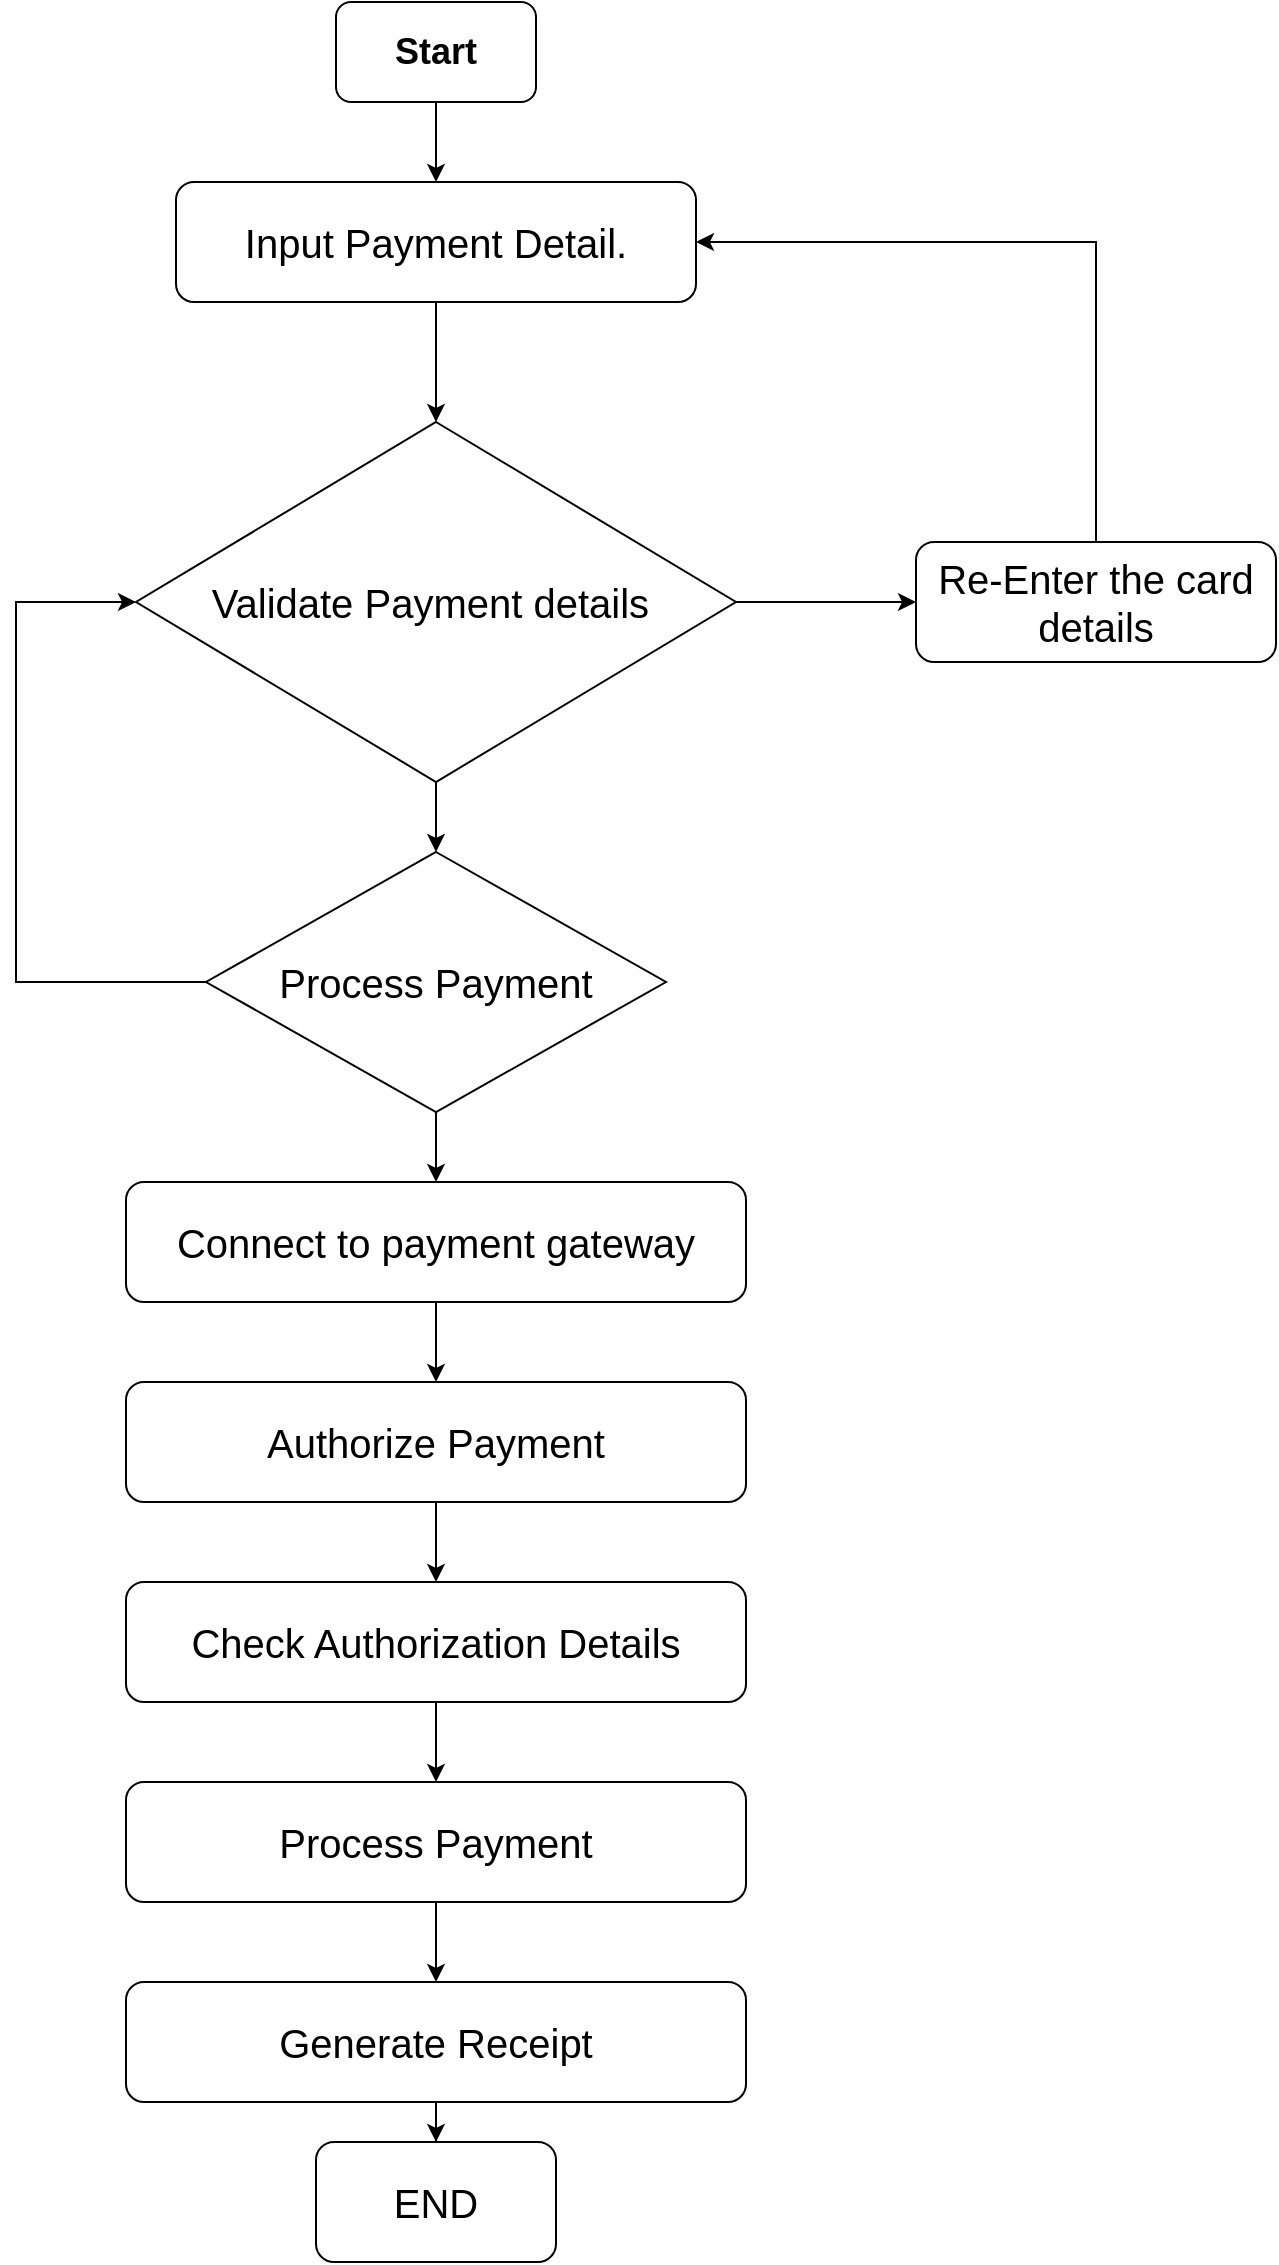 <mxfile version="21.6.5" type="device">
  <diagram id="C5RBs43oDa-KdzZeNtuy" name="Page-1">
    <mxGraphModel dx="988" dy="534" grid="1" gridSize="10" guides="1" tooltips="1" connect="1" arrows="1" fold="1" page="1" pageScale="1" pageWidth="827" pageHeight="1169" math="0" shadow="0">
      <root>
        <mxCell id="WIyWlLk6GJQsqaUBKTNV-0" />
        <mxCell id="WIyWlLk6GJQsqaUBKTNV-1" parent="WIyWlLk6GJQsqaUBKTNV-0" />
        <mxCell id="vgf3pwnDSPE7Sjgdm0pa-6" value="" style="edgeStyle=orthogonalEdgeStyle;rounded=0;orthogonalLoop=1;jettySize=auto;html=1;" edge="1" parent="WIyWlLk6GJQsqaUBKTNV-1" source="vgf3pwnDSPE7Sjgdm0pa-4" target="vgf3pwnDSPE7Sjgdm0pa-5">
          <mxGeometry relative="1" as="geometry" />
        </mxCell>
        <mxCell id="vgf3pwnDSPE7Sjgdm0pa-4" value="&lt;h2 style=&quot;font-size: 18px;&quot;&gt;Start&lt;/h2&gt;" style="rounded=1;whiteSpace=wrap;html=1;align=center;" vertex="1" parent="WIyWlLk6GJQsqaUBKTNV-1">
          <mxGeometry x="300" y="30" width="100" height="50" as="geometry" />
        </mxCell>
        <mxCell id="vgf3pwnDSPE7Sjgdm0pa-8" value="" style="edgeStyle=orthogonalEdgeStyle;rounded=0;orthogonalLoop=1;jettySize=auto;html=1;" edge="1" parent="WIyWlLk6GJQsqaUBKTNV-1" source="vgf3pwnDSPE7Sjgdm0pa-5">
          <mxGeometry relative="1" as="geometry">
            <mxPoint x="350" y="240" as="targetPoint" />
          </mxGeometry>
        </mxCell>
        <mxCell id="vgf3pwnDSPE7Sjgdm0pa-5" value="&lt;font style=&quot;font-size: 20px;&quot;&gt;Input Payment Detail.&lt;/font&gt;" style="rounded=1;whiteSpace=wrap;html=1;" vertex="1" parent="WIyWlLk6GJQsqaUBKTNV-1">
          <mxGeometry x="220" y="120" width="260" height="60" as="geometry" />
        </mxCell>
        <mxCell id="vgf3pwnDSPE7Sjgdm0pa-12" value="" style="edgeStyle=orthogonalEdgeStyle;rounded=0;orthogonalLoop=1;jettySize=auto;html=1;" edge="1" parent="WIyWlLk6GJQsqaUBKTNV-1" source="vgf3pwnDSPE7Sjgdm0pa-10" target="vgf3pwnDSPE7Sjgdm0pa-11">
          <mxGeometry relative="1" as="geometry" />
        </mxCell>
        <mxCell id="vgf3pwnDSPE7Sjgdm0pa-16" value="" style="edgeStyle=orthogonalEdgeStyle;rounded=0;orthogonalLoop=1;jettySize=auto;html=1;" edge="1" parent="WIyWlLk6GJQsqaUBKTNV-1" source="vgf3pwnDSPE7Sjgdm0pa-10" target="vgf3pwnDSPE7Sjgdm0pa-15">
          <mxGeometry relative="1" as="geometry" />
        </mxCell>
        <mxCell id="vgf3pwnDSPE7Sjgdm0pa-10" value="&lt;font style=&quot;font-size: 20px;&quot;&gt;Validate Payment details&amp;nbsp;&lt;/font&gt;" style="rhombus;whiteSpace=wrap;html=1;" vertex="1" parent="WIyWlLk6GJQsqaUBKTNV-1">
          <mxGeometry x="200" y="240" width="300" height="180" as="geometry" />
        </mxCell>
        <mxCell id="vgf3pwnDSPE7Sjgdm0pa-13" style="edgeStyle=orthogonalEdgeStyle;rounded=0;orthogonalLoop=1;jettySize=auto;html=1;entryX=1;entryY=0.5;entryDx=0;entryDy=0;" edge="1" parent="WIyWlLk6GJQsqaUBKTNV-1" source="vgf3pwnDSPE7Sjgdm0pa-11" target="vgf3pwnDSPE7Sjgdm0pa-5">
          <mxGeometry relative="1" as="geometry">
            <Array as="points">
              <mxPoint x="680" y="150" />
            </Array>
          </mxGeometry>
        </mxCell>
        <mxCell id="vgf3pwnDSPE7Sjgdm0pa-11" value="&lt;font style=&quot;font-size: 20px;&quot;&gt;Re-Enter the card details&lt;/font&gt;" style="rounded=1;whiteSpace=wrap;html=1;" vertex="1" parent="WIyWlLk6GJQsqaUBKTNV-1">
          <mxGeometry x="590" y="300" width="180" height="60" as="geometry" />
        </mxCell>
        <mxCell id="vgf3pwnDSPE7Sjgdm0pa-18" style="edgeStyle=orthogonalEdgeStyle;rounded=0;orthogonalLoop=1;jettySize=auto;html=1;entryX=0;entryY=0.5;entryDx=0;entryDy=0;" edge="1" parent="WIyWlLk6GJQsqaUBKTNV-1" source="vgf3pwnDSPE7Sjgdm0pa-15" target="vgf3pwnDSPE7Sjgdm0pa-10">
          <mxGeometry relative="1" as="geometry">
            <Array as="points">
              <mxPoint x="140" y="520" />
              <mxPoint x="140" y="330" />
            </Array>
          </mxGeometry>
        </mxCell>
        <mxCell id="vgf3pwnDSPE7Sjgdm0pa-20" value="" style="edgeStyle=orthogonalEdgeStyle;rounded=0;orthogonalLoop=1;jettySize=auto;html=1;" edge="1" parent="WIyWlLk6GJQsqaUBKTNV-1" source="vgf3pwnDSPE7Sjgdm0pa-15" target="vgf3pwnDSPE7Sjgdm0pa-19">
          <mxGeometry relative="1" as="geometry" />
        </mxCell>
        <mxCell id="vgf3pwnDSPE7Sjgdm0pa-15" value="&lt;font style=&quot;font-size: 20px;&quot;&gt;Process Payment&lt;/font&gt;" style="rhombus;whiteSpace=wrap;html=1;" vertex="1" parent="WIyWlLk6GJQsqaUBKTNV-1">
          <mxGeometry x="235" y="455" width="230" height="130" as="geometry" />
        </mxCell>
        <mxCell id="vgf3pwnDSPE7Sjgdm0pa-22" value="" style="edgeStyle=orthogonalEdgeStyle;rounded=0;orthogonalLoop=1;jettySize=auto;html=1;" edge="1" parent="WIyWlLk6GJQsqaUBKTNV-1" source="vgf3pwnDSPE7Sjgdm0pa-19" target="vgf3pwnDSPE7Sjgdm0pa-21">
          <mxGeometry relative="1" as="geometry" />
        </mxCell>
        <mxCell id="vgf3pwnDSPE7Sjgdm0pa-19" value="&lt;font style=&quot;font-size: 20px;&quot;&gt;Connect to payment gateway&lt;/font&gt;" style="rounded=1;whiteSpace=wrap;html=1;" vertex="1" parent="WIyWlLk6GJQsqaUBKTNV-1">
          <mxGeometry x="195" y="620" width="310" height="60" as="geometry" />
        </mxCell>
        <mxCell id="vgf3pwnDSPE7Sjgdm0pa-24" value="" style="edgeStyle=orthogonalEdgeStyle;rounded=0;orthogonalLoop=1;jettySize=auto;html=1;" edge="1" parent="WIyWlLk6GJQsqaUBKTNV-1" source="vgf3pwnDSPE7Sjgdm0pa-21" target="vgf3pwnDSPE7Sjgdm0pa-23">
          <mxGeometry relative="1" as="geometry" />
        </mxCell>
        <mxCell id="vgf3pwnDSPE7Sjgdm0pa-21" value="&lt;font style=&quot;font-size: 20px;&quot;&gt;Authorize Payment&lt;/font&gt;" style="rounded=1;whiteSpace=wrap;html=1;" vertex="1" parent="WIyWlLk6GJQsqaUBKTNV-1">
          <mxGeometry x="195" y="720" width="310" height="60" as="geometry" />
        </mxCell>
        <mxCell id="vgf3pwnDSPE7Sjgdm0pa-27" value="" style="edgeStyle=orthogonalEdgeStyle;rounded=0;orthogonalLoop=1;jettySize=auto;html=1;" edge="1" parent="WIyWlLk6GJQsqaUBKTNV-1" source="vgf3pwnDSPE7Sjgdm0pa-23" target="vgf3pwnDSPE7Sjgdm0pa-26">
          <mxGeometry relative="1" as="geometry" />
        </mxCell>
        <mxCell id="vgf3pwnDSPE7Sjgdm0pa-23" value="&lt;font style=&quot;font-size: 20px;&quot;&gt;Check Authorization Details&lt;/font&gt;" style="rounded=1;whiteSpace=wrap;html=1;" vertex="1" parent="WIyWlLk6GJQsqaUBKTNV-1">
          <mxGeometry x="195" y="820" width="310" height="60" as="geometry" />
        </mxCell>
        <mxCell id="vgf3pwnDSPE7Sjgdm0pa-29" value="" style="edgeStyle=orthogonalEdgeStyle;rounded=0;orthogonalLoop=1;jettySize=auto;html=1;" edge="1" parent="WIyWlLk6GJQsqaUBKTNV-1" source="vgf3pwnDSPE7Sjgdm0pa-26" target="vgf3pwnDSPE7Sjgdm0pa-28">
          <mxGeometry relative="1" as="geometry" />
        </mxCell>
        <mxCell id="vgf3pwnDSPE7Sjgdm0pa-26" value="&lt;font style=&quot;font-size: 20px;&quot;&gt;Process Payment&lt;/font&gt;" style="rounded=1;whiteSpace=wrap;html=1;" vertex="1" parent="WIyWlLk6GJQsqaUBKTNV-1">
          <mxGeometry x="195" y="920" width="310" height="60" as="geometry" />
        </mxCell>
        <mxCell id="vgf3pwnDSPE7Sjgdm0pa-31" value="" style="edgeStyle=orthogonalEdgeStyle;rounded=0;orthogonalLoop=1;jettySize=auto;html=1;" edge="1" parent="WIyWlLk6GJQsqaUBKTNV-1" source="vgf3pwnDSPE7Sjgdm0pa-28" target="vgf3pwnDSPE7Sjgdm0pa-30">
          <mxGeometry relative="1" as="geometry" />
        </mxCell>
        <mxCell id="vgf3pwnDSPE7Sjgdm0pa-28" value="&lt;font style=&quot;font-size: 20px;&quot;&gt;Generate Receipt&lt;/font&gt;" style="rounded=1;whiteSpace=wrap;html=1;" vertex="1" parent="WIyWlLk6GJQsqaUBKTNV-1">
          <mxGeometry x="195" y="1020" width="310" height="60" as="geometry" />
        </mxCell>
        <mxCell id="vgf3pwnDSPE7Sjgdm0pa-30" value="&lt;font style=&quot;font-size: 20px;&quot;&gt;END&lt;/font&gt;" style="rounded=1;whiteSpace=wrap;html=1;" vertex="1" parent="WIyWlLk6GJQsqaUBKTNV-1">
          <mxGeometry x="290" y="1100" width="120" height="60" as="geometry" />
        </mxCell>
      </root>
    </mxGraphModel>
  </diagram>
</mxfile>
